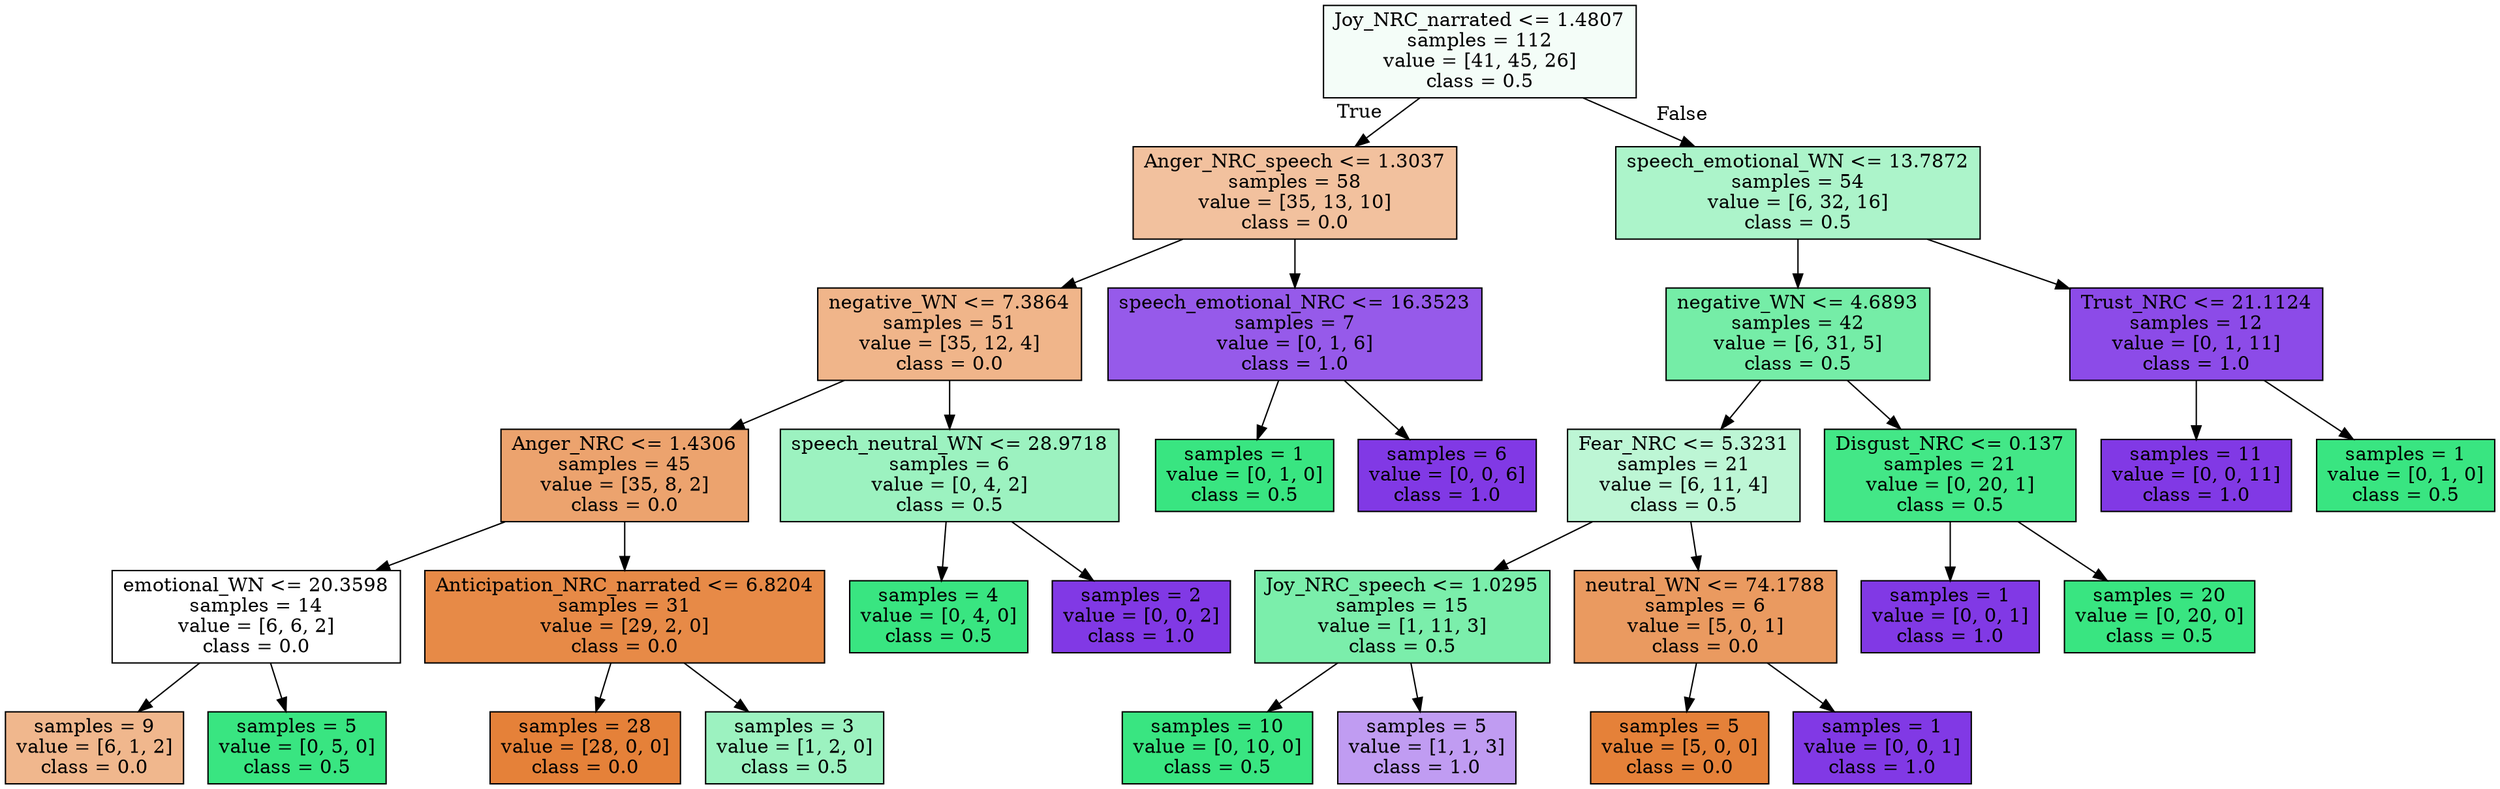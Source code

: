 digraph Tree {
node [shape=box, style="filled", color="black"] ;
0 [label="Joy_NRC_narrated <= 1.4807\nsamples = 112\nvalue = [41, 45, 26]\nclass = 0.5", fillcolor="#39e5810e"] ;
1 [label="Anger_NRC_speech <= 1.3037\nsamples = 58\nvalue = [35, 13, 10]\nclass = 0.0", fillcolor="#e581397d"] ;
0 -> 1 [labeldistance=2.5, labelangle=45, headlabel="True"] ;
2 [label="negative_WN <= 7.3864\nsamples = 51\nvalue = [35, 12, 4]\nclass = 0.0", fillcolor="#e5813996"] ;
1 -> 2 ;
3 [label="Anger_NRC <= 1.4306\nsamples = 45\nvalue = [35, 8, 2]\nclass = 0.0", fillcolor="#e58139ba"] ;
2 -> 3 ;
4 [label="emotional_WN <= 20.3598\nsamples = 14\nvalue = [6, 6, 2]\nclass = 0.0", fillcolor="#e5813900"] ;
3 -> 4 ;
5 [label="samples = 9\nvalue = [6, 1, 2]\nclass = 0.0", fillcolor="#e5813992"] ;
4 -> 5 ;
6 [label="samples = 5\nvalue = [0, 5, 0]\nclass = 0.5", fillcolor="#39e581ff"] ;
4 -> 6 ;
7 [label="Anticipation_NRC_narrated <= 6.8204\nsamples = 31\nvalue = [29, 2, 0]\nclass = 0.0", fillcolor="#e58139ed"] ;
3 -> 7 ;
8 [label="samples = 28\nvalue = [28, 0, 0]\nclass = 0.0", fillcolor="#e58139ff"] ;
7 -> 8 ;
9 [label="samples = 3\nvalue = [1, 2, 0]\nclass = 0.5", fillcolor="#39e5817f"] ;
7 -> 9 ;
10 [label="speech_neutral_WN <= 28.9718\nsamples = 6\nvalue = [0, 4, 2]\nclass = 0.5", fillcolor="#39e5817f"] ;
2 -> 10 ;
11 [label="samples = 4\nvalue = [0, 4, 0]\nclass = 0.5", fillcolor="#39e581ff"] ;
10 -> 11 ;
12 [label="samples = 2\nvalue = [0, 0, 2]\nclass = 1.0", fillcolor="#8139e5ff"] ;
10 -> 12 ;
13 [label="speech_emotional_NRC <= 16.3523\nsamples = 7\nvalue = [0, 1, 6]\nclass = 1.0", fillcolor="#8139e5d4"] ;
1 -> 13 ;
14 [label="samples = 1\nvalue = [0, 1, 0]\nclass = 0.5", fillcolor="#39e581ff"] ;
13 -> 14 ;
15 [label="samples = 6\nvalue = [0, 0, 6]\nclass = 1.0", fillcolor="#8139e5ff"] ;
13 -> 15 ;
16 [label="speech_emotional_WN <= 13.7872\nsamples = 54\nvalue = [6, 32, 16]\nclass = 0.5", fillcolor="#39e5816b"] ;
0 -> 16 [labeldistance=2.5, labelangle=-45, headlabel="False"] ;
17 [label="negative_WN <= 4.6893\nsamples = 42\nvalue = [6, 31, 5]\nclass = 0.5", fillcolor="#39e581b1"] ;
16 -> 17 ;
18 [label="Fear_NRC <= 5.3231\nsamples = 21\nvalue = [6, 11, 4]\nclass = 0.5", fillcolor="#39e58155"] ;
17 -> 18 ;
19 [label="Joy_NRC_speech <= 1.0295\nsamples = 15\nvalue = [1, 11, 3]\nclass = 0.5", fillcolor="#39e581aa"] ;
18 -> 19 ;
20 [label="samples = 10\nvalue = [0, 10, 0]\nclass = 0.5", fillcolor="#39e581ff"] ;
19 -> 20 ;
21 [label="samples = 5\nvalue = [1, 1, 3]\nclass = 1.0", fillcolor="#8139e57f"] ;
19 -> 21 ;
22 [label="neutral_WN <= 74.1788\nsamples = 6\nvalue = [5, 0, 1]\nclass = 0.0", fillcolor="#e58139cc"] ;
18 -> 22 ;
23 [label="samples = 5\nvalue = [5, 0, 0]\nclass = 0.0", fillcolor="#e58139ff"] ;
22 -> 23 ;
24 [label="samples = 1\nvalue = [0, 0, 1]\nclass = 1.0", fillcolor="#8139e5ff"] ;
22 -> 24 ;
25 [label="Disgust_NRC <= 0.137\nsamples = 21\nvalue = [0, 20, 1]\nclass = 0.5", fillcolor="#39e581f2"] ;
17 -> 25 ;
26 [label="samples = 1\nvalue = [0, 0, 1]\nclass = 1.0", fillcolor="#8139e5ff"] ;
25 -> 26 ;
27 [label="samples = 20\nvalue = [0, 20, 0]\nclass = 0.5", fillcolor="#39e581ff"] ;
25 -> 27 ;
28 [label="Trust_NRC <= 21.1124\nsamples = 12\nvalue = [0, 1, 11]\nclass = 1.0", fillcolor="#8139e5e8"] ;
16 -> 28 ;
29 [label="samples = 11\nvalue = [0, 0, 11]\nclass = 1.0", fillcolor="#8139e5ff"] ;
28 -> 29 ;
30 [label="samples = 1\nvalue = [0, 1, 0]\nclass = 0.5", fillcolor="#39e581ff"] ;
28 -> 30 ;
}